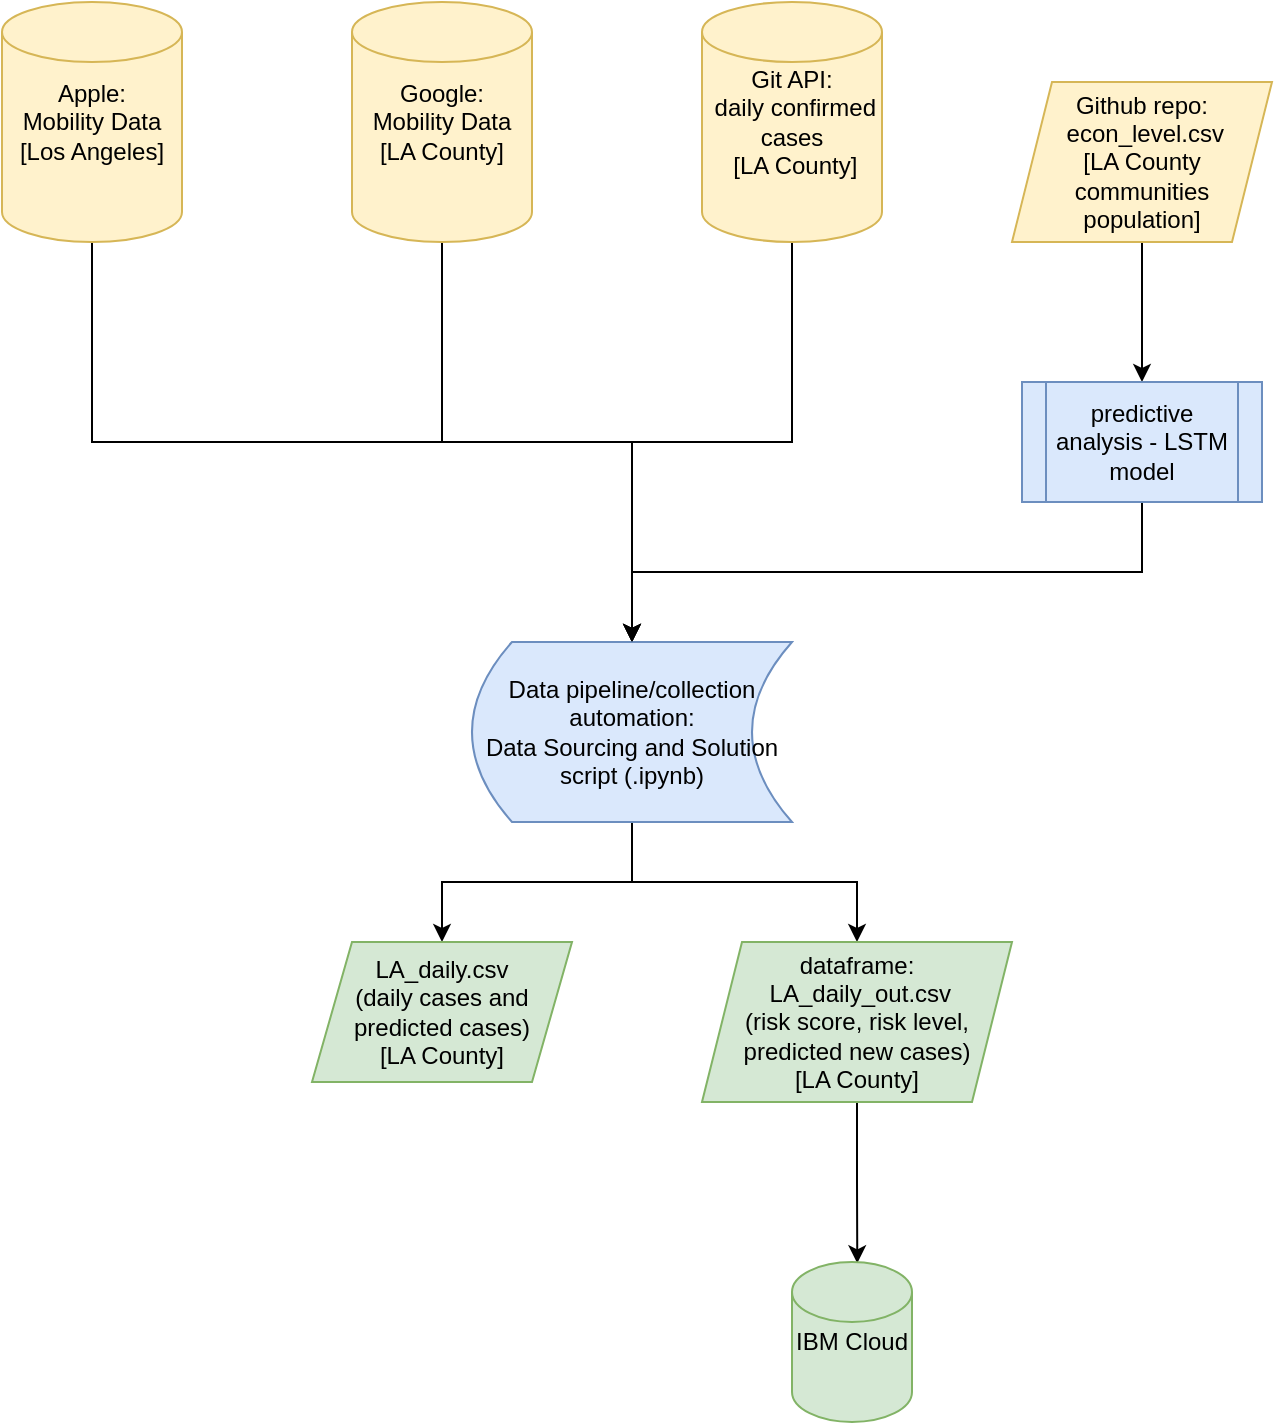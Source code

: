 <mxfile version="13.5.4" type="device"><diagram id="EMMWCg8WO8nGpN-h3Lt4" name="Page-1"><mxGraphModel dx="856" dy="692" grid="1" gridSize="10" guides="1" tooltips="1" connect="1" arrows="1" fold="1" page="1" pageScale="1" pageWidth="850" pageHeight="1100" math="0" shadow="0"><root><mxCell id="0"/><mxCell id="1" parent="0"/><mxCell id="c5__5FzdPdkLztYr7EIl-20" style="edgeStyle=orthogonalEdgeStyle;rounded=0;orthogonalLoop=1;jettySize=auto;html=1;entryX=0.5;entryY=0;entryDx=0;entryDy=0;" parent="1" source="c5__5FzdPdkLztYr7EIl-1" target="c5__5FzdPdkLztYr7EIl-10" edge="1"><mxGeometry relative="1" as="geometry"><mxPoint x="505" y="270" as="targetPoint"/></mxGeometry></mxCell><mxCell id="c5__5FzdPdkLztYr7EIl-1" value="&lt;div&gt;&lt;span&gt;Git API:&lt;/span&gt;&lt;/div&gt;&lt;div&gt;&lt;span&gt;&amp;nbsp;daily confirmed cases&lt;/span&gt;&lt;/div&gt;&lt;div&gt;&lt;span&gt;&amp;nbsp;[LA County]&lt;/span&gt;&lt;/div&gt;" style="shape=cylinder2;whiteSpace=wrap;html=1;boundedLbl=1;backgroundOutline=1;size=15;align=center;fillColor=#fff2cc;strokeColor=#d6b656;" parent="1" vertex="1"><mxGeometry x="460" y="100" width="90" height="120" as="geometry"/></mxCell><mxCell id="c5__5FzdPdkLztYr7EIl-22" style="edgeStyle=orthogonalEdgeStyle;rounded=0;orthogonalLoop=1;jettySize=auto;html=1;" parent="1" source="c5__5FzdPdkLztYr7EIl-2" target="c5__5FzdPdkLztYr7EIl-10" edge="1"><mxGeometry relative="1" as="geometry"><mxPoint x="260" y="490" as="targetPoint"/><Array as="points"><mxPoint x="155" y="320"/><mxPoint x="425" y="320"/></Array></mxGeometry></mxCell><mxCell id="c5__5FzdPdkLztYr7EIl-2" value="Apple: &lt;br&gt;Mobility Data [Los Angeles]" style="shape=cylinder2;whiteSpace=wrap;html=1;boundedLbl=1;backgroundOutline=1;size=15;fillColor=#fff2cc;strokeColor=#d6b656;" parent="1" vertex="1"><mxGeometry x="110" y="100" width="90" height="120" as="geometry"/></mxCell><mxCell id="c5__5FzdPdkLztYr7EIl-21" style="edgeStyle=orthogonalEdgeStyle;rounded=0;orthogonalLoop=1;jettySize=auto;html=1;entryX=0.5;entryY=0;entryDx=0;entryDy=0;" parent="1" source="c5__5FzdPdkLztYr7EIl-3" target="c5__5FzdPdkLztYr7EIl-10" edge="1"><mxGeometry relative="1" as="geometry"/></mxCell><mxCell id="c5__5FzdPdkLztYr7EIl-3" value="Google:&lt;br&gt;Mobility Data [LA County]" style="shape=cylinder2;whiteSpace=wrap;html=1;boundedLbl=1;backgroundOutline=1;size=15;fillColor=#fff2cc;strokeColor=#d6b656;" parent="1" vertex="1"><mxGeometry x="285" y="100" width="90" height="120" as="geometry"/></mxCell><mxCell id="c5__5FzdPdkLztYr7EIl-25" style="edgeStyle=orthogonalEdgeStyle;rounded=0;orthogonalLoop=1;jettySize=auto;html=1;exitX=0.5;exitY=1;exitDx=0;exitDy=0;entryX=0.5;entryY=0;entryDx=0;entryDy=0;" parent="1" source="c5__5FzdPdkLztYr7EIl-10" target="c5__5FzdPdkLztYr7EIl-14" edge="1"><mxGeometry relative="1" as="geometry"/></mxCell><mxCell id="c5__5FzdPdkLztYr7EIl-26" style="edgeStyle=orthogonalEdgeStyle;rounded=0;orthogonalLoop=1;jettySize=auto;html=1;exitX=0.5;exitY=1;exitDx=0;exitDy=0;entryX=0.5;entryY=0;entryDx=0;entryDy=0;" parent="1" source="c5__5FzdPdkLztYr7EIl-10" target="c5__5FzdPdkLztYr7EIl-23" edge="1"><mxGeometry relative="1" as="geometry"/></mxCell><mxCell id="c5__5FzdPdkLztYr7EIl-10" value="&lt;span&gt;Data pipeline/collection automation: &lt;br&gt;Data Sourcing and Solution script (.ipynb)&lt;/span&gt;" style="shape=dataStorage;whiteSpace=wrap;html=1;fixedSize=1;fillColor=#dae8fc;strokeColor=#6c8ebf;" parent="1" vertex="1"><mxGeometry x="345" y="420" width="160" height="90" as="geometry"/></mxCell><mxCell id="c5__5FzdPdkLztYr7EIl-18" style="edgeStyle=orthogonalEdgeStyle;rounded=0;orthogonalLoop=1;jettySize=auto;html=1;entryX=0.5;entryY=0;entryDx=0;entryDy=0;" parent="1" source="c5__5FzdPdkLztYr7EIl-13" target="c5__5FzdPdkLztYr7EIl-16" edge="1"><mxGeometry relative="1" as="geometry"/></mxCell><mxCell id="c5__5FzdPdkLztYr7EIl-13" value="Github repo:&lt;br&gt;&amp;nbsp;econ_level.csv &lt;br&gt;[LA County communities population]" style="shape=parallelogram;perimeter=parallelogramPerimeter;whiteSpace=wrap;html=1;fixedSize=1;fillColor=#fff2cc;strokeColor=#d6b656;" parent="1" vertex="1"><mxGeometry x="615" y="140" width="130" height="80" as="geometry"/></mxCell><mxCell id="c5__5FzdPdkLztYr7EIl-14" value="LA_daily.csv &lt;br&gt;(daily cases and predicted cases) &lt;br&gt;[LA County]" style="shape=parallelogram;perimeter=parallelogramPerimeter;whiteSpace=wrap;html=1;fixedSize=1;fillColor=#d5e8d4;strokeColor=#82b366;" parent="1" vertex="1"><mxGeometry x="265" y="570" width="130" height="70" as="geometry"/></mxCell><mxCell id="c5__5FzdPdkLztYr7EIl-19" style="edgeStyle=orthogonalEdgeStyle;rounded=0;orthogonalLoop=1;jettySize=auto;html=1;exitX=0.5;exitY=1;exitDx=0;exitDy=0;entryX=0.5;entryY=0;entryDx=0;entryDy=0;" parent="1" source="c5__5FzdPdkLztYr7EIl-16" target="c5__5FzdPdkLztYr7EIl-10" edge="1"><mxGeometry relative="1" as="geometry"/></mxCell><mxCell id="c5__5FzdPdkLztYr7EIl-16" value="predictive analysis - LSTM model" style="shape=process;backgroundOutline=1;fillColor=#dae8fc;strokeColor=#6c8ebf;whiteSpace=wrap;html=1;" parent="1" vertex="1"><mxGeometry x="620" y="290" width="120" height="60" as="geometry"/></mxCell><mxCell id="c5__5FzdPdkLztYr7EIl-27" style="edgeStyle=orthogonalEdgeStyle;rounded=0;orthogonalLoop=1;jettySize=auto;html=1;exitX=0.5;exitY=1;exitDx=0;exitDy=0;entryX=0.544;entryY=0.008;entryDx=0;entryDy=0;entryPerimeter=0;" parent="1" source="c5__5FzdPdkLztYr7EIl-23" target="c5__5FzdPdkLztYr7EIl-24" edge="1"><mxGeometry relative="1" as="geometry"><mxPoint x="537.667" y="690" as="targetPoint"/></mxGeometry></mxCell><mxCell id="c5__5FzdPdkLztYr7EIl-23" value="dataframe:&lt;br&gt;&amp;nbsp;LA_daily_out.csv &lt;br&gt;(risk score, risk level, predicted new cases) &lt;br&gt;[LA County]" style="shape=parallelogram;perimeter=parallelogramPerimeter;whiteSpace=wrap;html=1;fixedSize=1;fillColor=#d5e8d4;strokeColor=#82b366;" parent="1" vertex="1"><mxGeometry x="460" y="570" width="155" height="80" as="geometry"/></mxCell><mxCell id="c5__5FzdPdkLztYr7EIl-24" value="IBM Cloud" style="shape=cylinder2;whiteSpace=wrap;html=1;boundedLbl=1;backgroundOutline=1;size=15;fillColor=#d5e8d4;strokeColor=#82b366;" parent="1" vertex="1"><mxGeometry x="505" y="730" width="60" height="80" as="geometry"/></mxCell></root></mxGraphModel></diagram></mxfile>